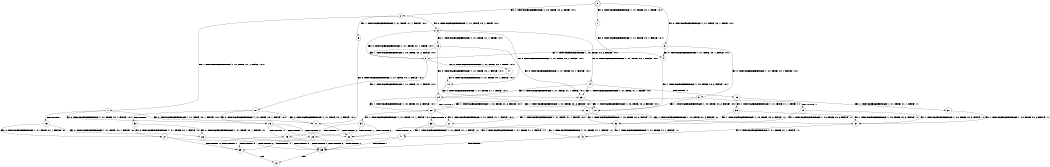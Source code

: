 digraph BCG {
size = "7, 10.5";
center = TRUE;
node [shape = circle];
0 [peripheries = 2];
0 -> 1 [label = "EX !0 !ATOMIC_EXCH_BRANCH (1, +1, TRUE, +0, 1, TRUE) !:0:1:"];
0 -> 2 [label = "EX !1 !ATOMIC_EXCH_BRANCH (1, +0, TRUE, +0, 2, TRUE) !:0:1:"];
0 -> 3 [label = "EX !0 !ATOMIC_EXCH_BRANCH (1, +1, TRUE, +0, 1, TRUE) !:0:1:"];
1 -> 4 [label = "EX !0 !ATOMIC_EXCH_BRANCH (1, +1, TRUE, +0, 1, FALSE) !:0:1:"];
2 -> 5 [label = "EX !1 !ATOMIC_EXCH_BRANCH (1, +1, TRUE, +1, 1, FALSE) !:0:1:"];
2 -> 6 [label = "EX !0 !ATOMIC_EXCH_BRANCH (1, +1, TRUE, +0, 1, TRUE) !:0:1:"];
2 -> 7 [label = "EX !1 !ATOMIC_EXCH_BRANCH (1, +1, TRUE, +1, 1, FALSE) !:0:1:"];
3 -> 4 [label = "EX !0 !ATOMIC_EXCH_BRANCH (1, +1, TRUE, +0, 1, FALSE) !:0:1:"];
3 -> 8 [label = "EX !1 !ATOMIC_EXCH_BRANCH (1, +0, TRUE, +0, 2, FALSE) !:0:1:"];
3 -> 9 [label = "EX !0 !ATOMIC_EXCH_BRANCH (1, +1, TRUE, +0, 1, FALSE) !:0:1:"];
4 -> 10 [label = "EX !1 !ATOMIC_EXCH_BRANCH (1, +0, TRUE, +0, 2, FALSE) !:0:1:"];
5 -> 11 [label = "EX !0 !ATOMIC_EXCH_BRANCH (1, +1, TRUE, +0, 1, FALSE) !:0:1:"];
6 -> 12 [label = "EX !0 !ATOMIC_EXCH_BRANCH (1, +1, TRUE, +0, 1, FALSE) !:0:1:"];
6 -> 13 [label = "EX !1 !ATOMIC_EXCH_BRANCH (1, +1, TRUE, +1, 1, TRUE) !:0:1:"];
6 -> 14 [label = "EX !0 !ATOMIC_EXCH_BRANCH (1, +1, TRUE, +0, 1, FALSE) !:0:1:"];
7 -> 11 [label = "EX !0 !ATOMIC_EXCH_BRANCH (1, +1, TRUE, +0, 1, FALSE) !:0:1:"];
7 -> 15 [label = "TERMINATE !1"];
7 -> 16 [label = "EX !0 !ATOMIC_EXCH_BRANCH (1, +1, TRUE, +0, 1, FALSE) !:0:1:"];
8 -> 17 [label = "EX !0 !ATOMIC_EXCH_BRANCH (1, +1, TRUE, +0, 1, TRUE) !:0:1:"];
8 -> 18 [label = "EX !1 !ATOMIC_EXCH_BRANCH (1, +1, TRUE, +1, 1, FALSE) !:0:1:"];
8 -> 6 [label = "EX !0 !ATOMIC_EXCH_BRANCH (1, +1, TRUE, +0, 1, TRUE) !:0:1:"];
9 -> 10 [label = "EX !1 !ATOMIC_EXCH_BRANCH (1, +0, TRUE, +0, 2, FALSE) !:0:1:"];
9 -> 19 [label = "TERMINATE !0"];
9 -> 20 [label = "EX !1 !ATOMIC_EXCH_BRANCH (1, +0, TRUE, +0, 2, FALSE) !:0:1:"];
10 -> 21 [label = "EX !1 !ATOMIC_EXCH_BRANCH (1, +1, TRUE, +1, 1, FALSE) !:0:1:"];
11 -> 22 [label = "TERMINATE !0"];
12 -> 23 [label = "EX !1 !ATOMIC_EXCH_BRANCH (1, +1, TRUE, +1, 1, TRUE) !:0:1:"];
13 -> 23 [label = "EX !0 !ATOMIC_EXCH_BRANCH (1, +1, TRUE, +0, 1, FALSE) !:0:1:"];
13 -> 8 [label = "EX !1 !ATOMIC_EXCH_BRANCH (1, +0, TRUE, +0, 2, FALSE) !:0:1:"];
13 -> 24 [label = "EX !0 !ATOMIC_EXCH_BRANCH (1, +1, TRUE, +0, 1, FALSE) !:0:1:"];
14 -> 23 [label = "EX !1 !ATOMIC_EXCH_BRANCH (1, +1, TRUE, +1, 1, TRUE) !:0:1:"];
14 -> 25 [label = "TERMINATE !0"];
14 -> 24 [label = "EX !1 !ATOMIC_EXCH_BRANCH (1, +1, TRUE, +1, 1, TRUE) !:0:1:"];
15 -> 26 [label = "EX !0 !ATOMIC_EXCH_BRANCH (1, +1, TRUE, +0, 1, FALSE) !:0:"];
15 -> 27 [label = "EX !0 !ATOMIC_EXCH_BRANCH (1, +1, TRUE, +0, 1, FALSE) !:0:"];
16 -> 22 [label = "TERMINATE !0"];
16 -> 28 [label = "TERMINATE !1"];
16 -> 29 [label = "TERMINATE !0"];
17 -> 12 [label = "EX !0 !ATOMIC_EXCH_BRANCH (1, +1, TRUE, +0, 1, FALSE) !:0:1:"];
18 -> 11 [label = "EX !0 !ATOMIC_EXCH_BRANCH (1, +1, TRUE, +0, 1, FALSE) !:0:1:"];
18 -> 30 [label = "TERMINATE !1"];
18 -> 16 [label = "EX !0 !ATOMIC_EXCH_BRANCH (1, +1, TRUE, +0, 1, FALSE) !:0:1:"];
19 -> 31 [label = "EX !1 !ATOMIC_EXCH_BRANCH (1, +0, TRUE, +0, 2, FALSE) !:1:"];
19 -> 32 [label = "EX !1 !ATOMIC_EXCH_BRANCH (1, +0, TRUE, +0, 2, FALSE) !:1:"];
20 -> 21 [label = "EX !1 !ATOMIC_EXCH_BRANCH (1, +1, TRUE, +1, 1, FALSE) !:0:1:"];
20 -> 33 [label = "TERMINATE !0"];
20 -> 34 [label = "EX !1 !ATOMIC_EXCH_BRANCH (1, +1, TRUE, +1, 1, FALSE) !:0:1:"];
21 -> 22 [label = "TERMINATE !0"];
22 -> 35 [label = "TERMINATE !1"];
23 -> 10 [label = "EX !1 !ATOMIC_EXCH_BRANCH (1, +0, TRUE, +0, 2, FALSE) !:0:1:"];
24 -> 10 [label = "EX !1 !ATOMIC_EXCH_BRANCH (1, +0, TRUE, +0, 2, FALSE) !:0:1:"];
24 -> 36 [label = "TERMINATE !0"];
24 -> 20 [label = "EX !1 !ATOMIC_EXCH_BRANCH (1, +0, TRUE, +0, 2, FALSE) !:0:1:"];
25 -> 37 [label = "EX !1 !ATOMIC_EXCH_BRANCH (1, +1, TRUE, +1, 1, TRUE) !:1:"];
25 -> 38 [label = "EX !1 !ATOMIC_EXCH_BRANCH (1, +1, TRUE, +1, 1, TRUE) !:1:"];
26 -> 35 [label = "TERMINATE !0"];
27 -> 35 [label = "TERMINATE !0"];
27 -> 39 [label = "TERMINATE !0"];
28 -> 35 [label = "TERMINATE !0"];
28 -> 39 [label = "TERMINATE !0"];
29 -> 35 [label = "TERMINATE !1"];
29 -> 39 [label = "TERMINATE !1"];
30 -> 26 [label = "EX !0 !ATOMIC_EXCH_BRANCH (1, +1, TRUE, +0, 1, FALSE) !:0:"];
30 -> 27 [label = "EX !0 !ATOMIC_EXCH_BRANCH (1, +1, TRUE, +0, 1, FALSE) !:0:"];
31 -> 40 [label = "EX !1 !ATOMIC_EXCH_BRANCH (1, +1, TRUE, +1, 1, FALSE) !:1:"];
32 -> 40 [label = "EX !1 !ATOMIC_EXCH_BRANCH (1, +1, TRUE, +1, 1, FALSE) !:1:"];
32 -> 41 [label = "EX !1 !ATOMIC_EXCH_BRANCH (1, +1, TRUE, +1, 1, FALSE) !:1:"];
33 -> 40 [label = "EX !1 !ATOMIC_EXCH_BRANCH (1, +1, TRUE, +1, 1, FALSE) !:1:"];
33 -> 41 [label = "EX !1 !ATOMIC_EXCH_BRANCH (1, +1, TRUE, +1, 1, FALSE) !:1:"];
34 -> 22 [label = "TERMINATE !0"];
34 -> 28 [label = "TERMINATE !1"];
34 -> 29 [label = "TERMINATE !0"];
35 -> 42 [label = "exit"];
36 -> 31 [label = "EX !1 !ATOMIC_EXCH_BRANCH (1, +0, TRUE, +0, 2, FALSE) !:1:"];
36 -> 32 [label = "EX !1 !ATOMIC_EXCH_BRANCH (1, +0, TRUE, +0, 2, FALSE) !:1:"];
37 -> 31 [label = "EX !1 !ATOMIC_EXCH_BRANCH (1, +0, TRUE, +0, 2, FALSE) !:1:"];
38 -> 31 [label = "EX !1 !ATOMIC_EXCH_BRANCH (1, +0, TRUE, +0, 2, FALSE) !:1:"];
38 -> 32 [label = "EX !1 !ATOMIC_EXCH_BRANCH (1, +0, TRUE, +0, 2, FALSE) !:1:"];
39 -> 42 [label = "exit"];
40 -> 35 [label = "TERMINATE !1"];
41 -> 35 [label = "TERMINATE !1"];
41 -> 39 [label = "TERMINATE !1"];
}
